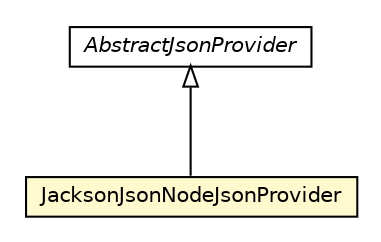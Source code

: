 #!/usr/local/bin/dot
#
# Class diagram 
# Generated by UMLGraph version R5_6-24-gf6e263 (http://www.umlgraph.org/)
#

digraph G {
	edge [fontname="Helvetica",fontsize=10,labelfontname="Helvetica",labelfontsize=10];
	node [fontname="Helvetica",fontsize=10,shape=plaintext];
	nodesep=0.25;
	ranksep=0.5;
	// net.trajano.doxdb.jsonpath.spi.json.JacksonJsonNodeJsonProvider
	c2314 [label=<<table title="net.trajano.doxdb.jsonpath.spi.json.JacksonJsonNodeJsonProvider" border="0" cellborder="1" cellspacing="0" cellpadding="2" port="p" bgcolor="lemonChiffon" href="./JacksonJsonNodeJsonProvider.html">
		<tr><td><table border="0" cellspacing="0" cellpadding="1">
<tr><td align="center" balign="center"> JacksonJsonNodeJsonProvider </td></tr>
		</table></td></tr>
		</table>>, URL="./JacksonJsonNodeJsonProvider.html", fontname="Helvetica", fontcolor="black", fontsize=10.0];
	// net.trajano.doxdb.jsonpath.spi.json.AbstractJsonProvider
	c2316 [label=<<table title="net.trajano.doxdb.jsonpath.spi.json.AbstractJsonProvider" border="0" cellborder="1" cellspacing="0" cellpadding="2" port="p" href="./AbstractJsonProvider.html">
		<tr><td><table border="0" cellspacing="0" cellpadding="1">
<tr><td align="center" balign="center"><font face="Helvetica-Oblique"> AbstractJsonProvider </font></td></tr>
		</table></td></tr>
		</table>>, URL="./AbstractJsonProvider.html", fontname="Helvetica", fontcolor="black", fontsize=10.0];
	//net.trajano.doxdb.jsonpath.spi.json.JacksonJsonNodeJsonProvider extends net.trajano.doxdb.jsonpath.spi.json.AbstractJsonProvider
	c2316:p -> c2314:p [dir=back,arrowtail=empty];
}


